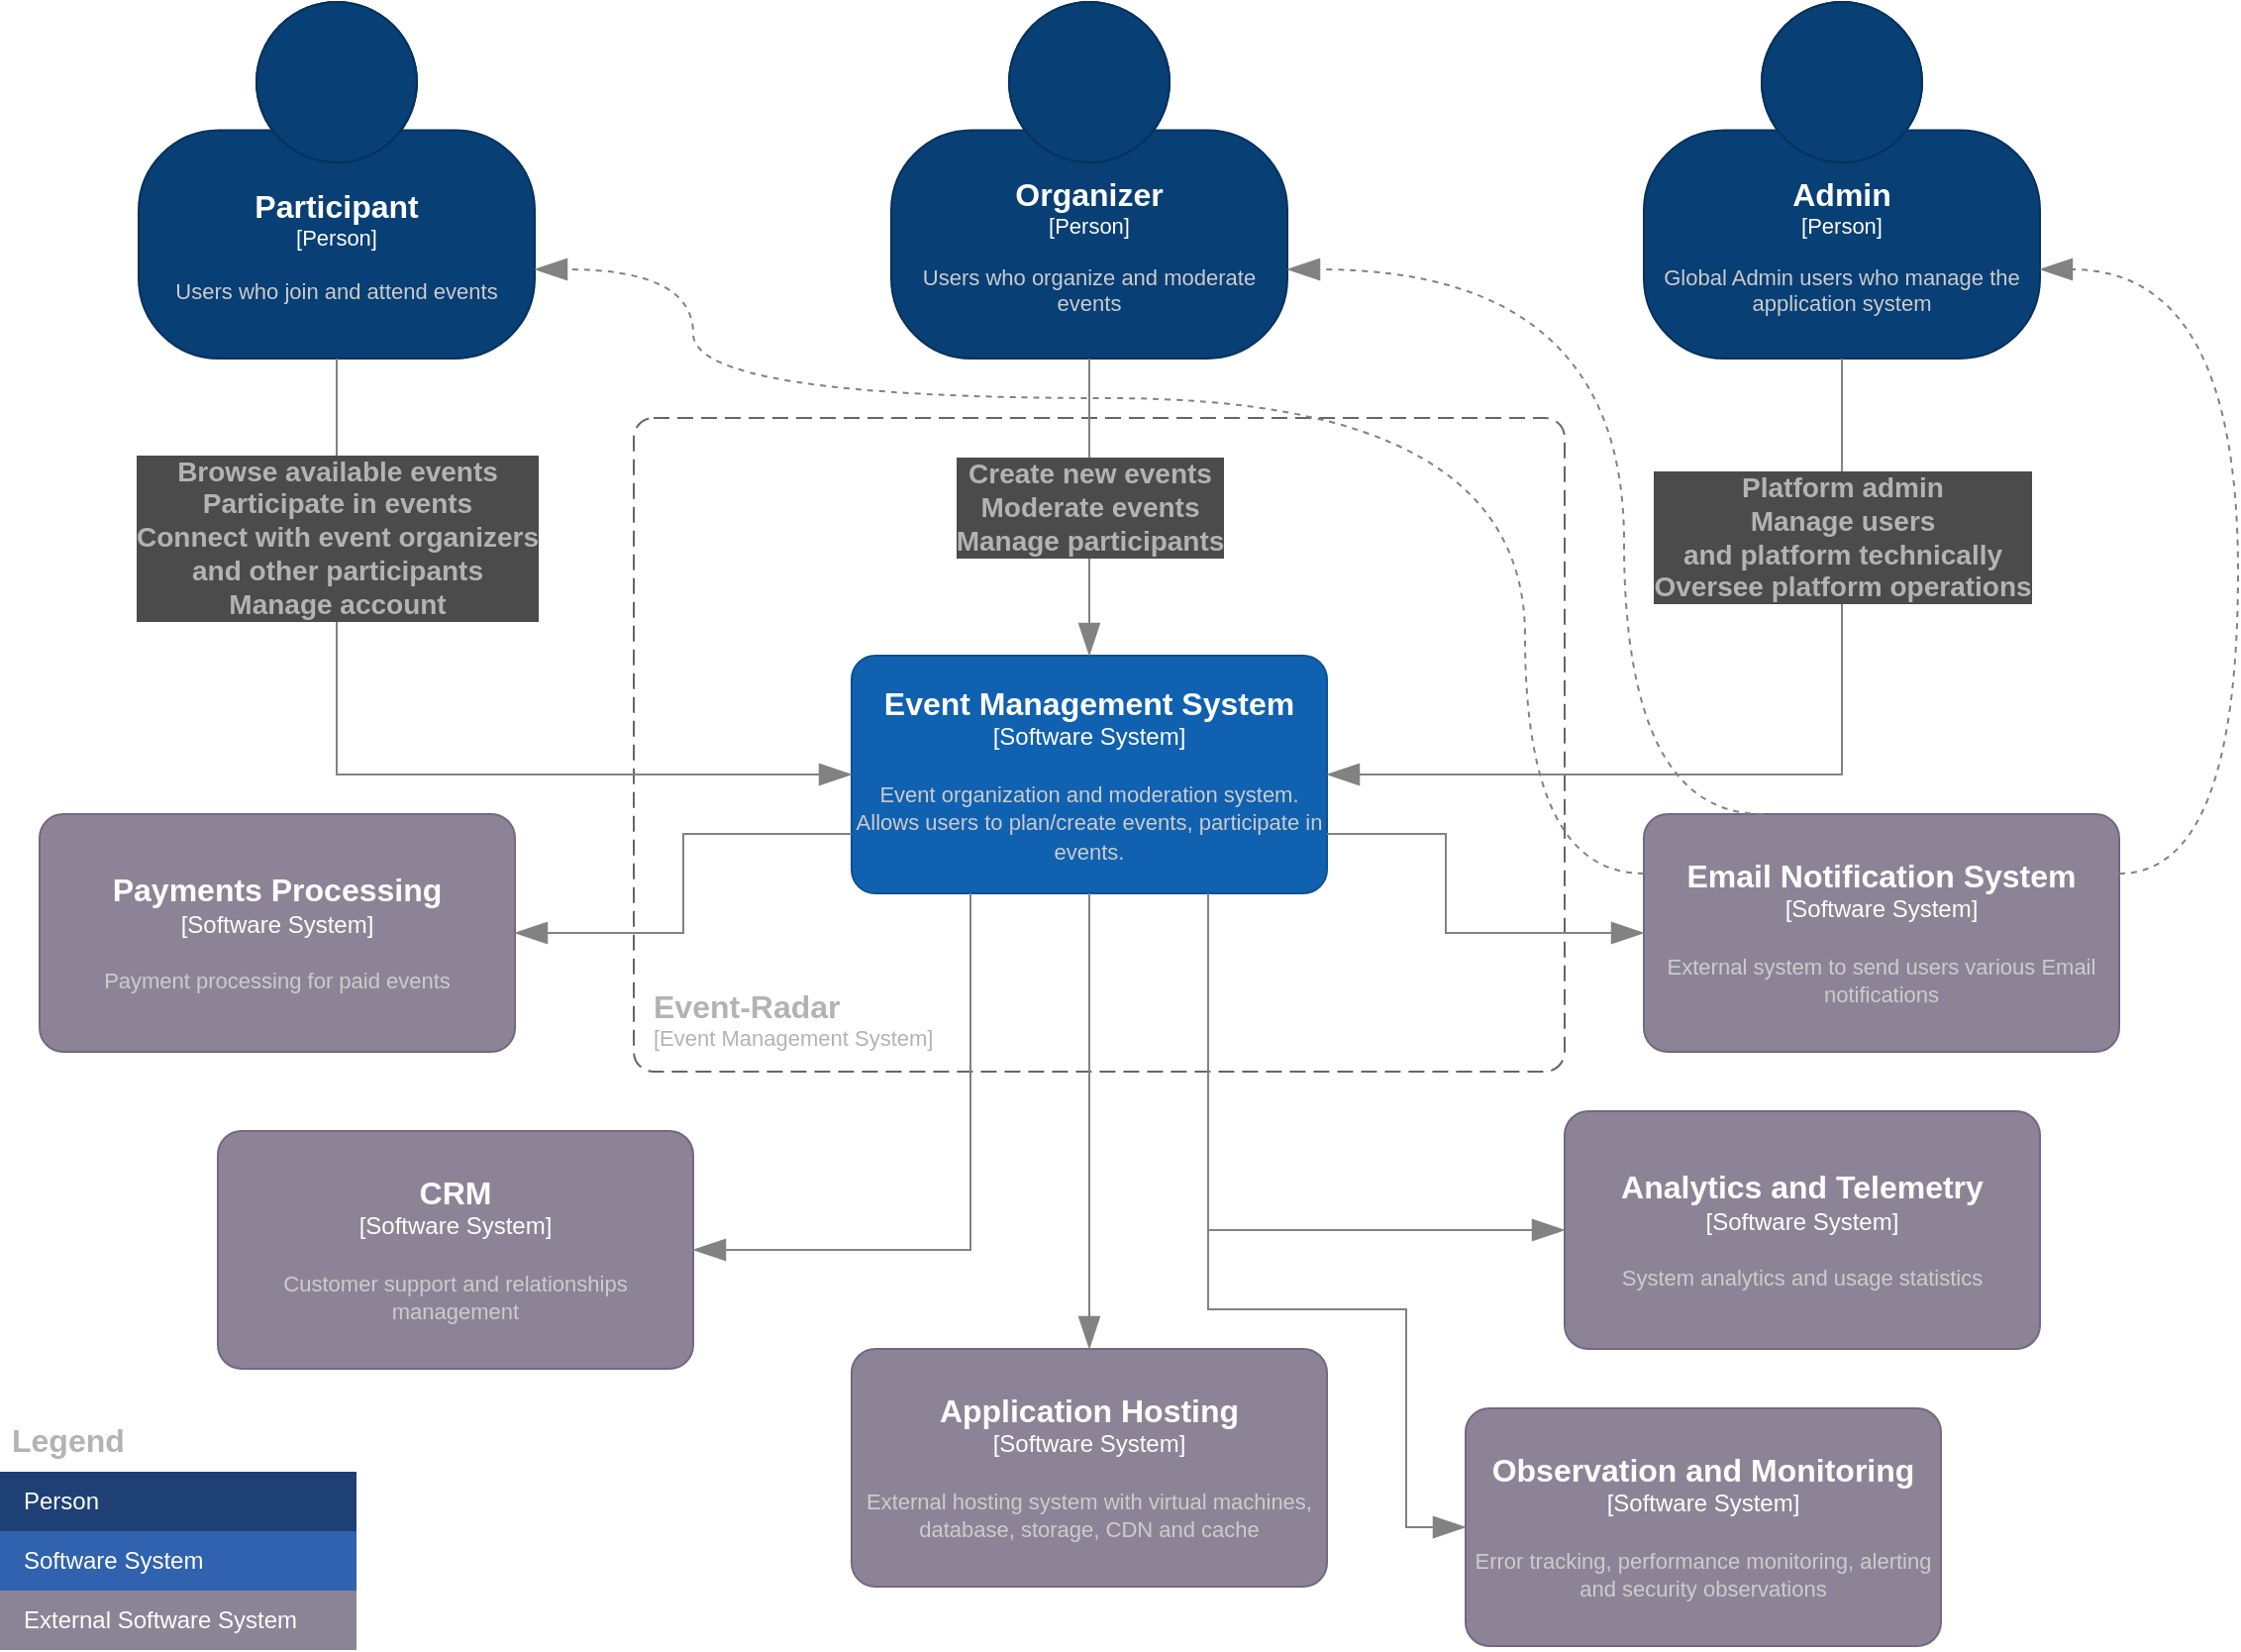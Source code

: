 <mxfile version="24.7.8" pages="2">
  <diagram name="C4 Context Diagram" id="5f0bae14-7c28-e335-631c-24af17079c00">
    <mxGraphModel dx="2074" dy="2093" grid="1" gridSize="10" guides="1" tooltips="1" connect="1" arrows="1" fold="1" page="1" pageScale="1" pageWidth="1100" pageHeight="850" background="none" math="0" shadow="0">
      <root>
        <mxCell id="0" />
        <mxCell id="1" parent="0" />
        <object placeholders="1" c4Name="Participant" c4Type="Person" c4Description="Users who join and attend events" label="&lt;font style=&quot;font-size: 16px&quot;&gt;&lt;b&gt;%c4Name%&lt;/b&gt;&lt;/font&gt;&lt;div&gt;[%c4Type%]&lt;/div&gt;&lt;br&gt;&lt;div&gt;&lt;font style=&quot;font-size: 11px&quot;&gt;&lt;font color=&quot;#cccccc&quot;&gt;%c4Description%&lt;/font&gt;&lt;/div&gt;" id="B53LtUf40ao4d0h4O1k4-2">
          <mxCell style="html=1;fontSize=11;dashed=0;whiteSpace=wrap;fillColor=#083F75;strokeColor=#06315C;fontColor=#ffffff;shape=mxgraph.c4.person2;align=center;metaEdit=1;points=[[0.5,0,0],[1,0.5,0],[1,0.75,0],[0.75,1,0],[0.5,1,0],[0.25,1,0],[0,0.75,0],[0,0.5,0]];resizable=0;" parent="1" vertex="1">
            <mxGeometry x="80" y="-840" width="200" height="180" as="geometry" />
          </mxCell>
        </object>
        <object placeholders="1" c4Name="Organizer" c4Type="Person" c4Description="Users who organize and moderate events" label="&lt;font style=&quot;font-size: 16px&quot;&gt;&lt;b&gt;%c4Name%&lt;/b&gt;&lt;/font&gt;&lt;div&gt;[%c4Type%]&lt;/div&gt;&lt;br&gt;&lt;div&gt;&lt;font style=&quot;font-size: 11px&quot;&gt;&lt;font color=&quot;#cccccc&quot;&gt;%c4Description%&lt;/font&gt;&lt;/div&gt;" id="B53LtUf40ao4d0h4O1k4-4">
          <mxCell style="html=1;fontSize=11;dashed=0;whiteSpace=wrap;fillColor=#083F75;strokeColor=#06315C;fontColor=#ffffff;shape=mxgraph.c4.person2;align=center;metaEdit=1;points=[[0.5,0,0],[1,0.5,0],[1,0.75,0],[0.75,1,0],[0.5,1,0],[0.25,1,0],[0,0.75,0],[0,0.5,0]];resizable=0;" parent="1" vertex="1">
            <mxGeometry x="460" y="-840" width="200" height="180" as="geometry" />
          </mxCell>
        </object>
        <object placeholders="1" c4Name="Admin" c4Type="Person" c4Description="Global Admin users who manage the application system" label="&lt;font style=&quot;font-size: 16px&quot;&gt;&lt;b&gt;%c4Name%&lt;/b&gt;&lt;/font&gt;&lt;div&gt;[%c4Type%]&lt;/div&gt;&lt;br&gt;&lt;div&gt;&lt;font style=&quot;font-size: 11px&quot;&gt;&lt;font color=&quot;#cccccc&quot;&gt;%c4Description%&lt;/font&gt;&lt;/div&gt;" id="B53LtUf40ao4d0h4O1k4-5">
          <mxCell style="html=1;fontSize=11;dashed=0;whiteSpace=wrap;fillColor=#083F75;strokeColor=#06315C;fontColor=#ffffff;shape=mxgraph.c4.person2;align=center;metaEdit=1;points=[[0.5,0,0],[1,0.5,0],[1,0.75,0],[0.75,1,0],[0.5,1,0],[0.25,1,0],[0,0.75,0],[0,0.5,0]];resizable=0;" parent="1" vertex="1">
            <mxGeometry x="840" y="-840" width="200" height="180" as="geometry" />
          </mxCell>
        </object>
        <object placeholders="1" c4Name="CRM" c4Type="Software System" c4Description="Customer support and relationships management" label="&lt;font style=&quot;font-size: 16px&quot;&gt;&lt;b&gt;%c4Name%&lt;/b&gt;&lt;/font&gt;&lt;div&gt;[%c4Type%]&lt;/div&gt;&lt;br&gt;&lt;div&gt;&lt;font style=&quot;font-size: 11px&quot;&gt;&lt;font color=&quot;#cccccc&quot;&gt;%c4Description%&lt;/font&gt;&lt;/div&gt;" id="mhJqhkf5YfQtmDOVnv-n-1">
          <mxCell style="rounded=1;whiteSpace=wrap;html=1;labelBackgroundColor=none;fillColor=#8C8496;fontColor=#ffffff;align=center;arcSize=10;strokeColor=#736782;metaEdit=1;resizable=0;points=[[0.25,0,0],[0.5,0,0],[0.75,0,0],[1,0.25,0],[1,0.5,0],[1,0.75,0],[0.75,1,0],[0.5,1,0],[0.25,1,0],[0,0.75,0],[0,0.5,0],[0,0.25,0]];" parent="1" vertex="1">
            <mxGeometry x="120" y="-270" width="240" height="120" as="geometry" />
          </mxCell>
        </object>
        <object placeholders="1" c4Name="Analytics and Telemetry" c4Type="Software System" c4Description="System analytics and usage statistics" label="&lt;font style=&quot;font-size: 16px&quot;&gt;&lt;b&gt;%c4Name%&lt;/b&gt;&lt;/font&gt;&lt;div&gt;[%c4Type%]&lt;/div&gt;&lt;br&gt;&lt;div&gt;&lt;font style=&quot;font-size: 11px&quot;&gt;&lt;font color=&quot;#cccccc&quot;&gt;%c4Description%&lt;/font&gt;&lt;/div&gt;" id="mhJqhkf5YfQtmDOVnv-n-3">
          <mxCell style="rounded=1;whiteSpace=wrap;html=1;labelBackgroundColor=none;fillColor=#8C8496;fontColor=#ffffff;align=center;arcSize=10;strokeColor=#736782;metaEdit=1;resizable=0;points=[[0.25,0,0],[0.5,0,0],[0.75,0,0],[1,0.25,0],[1,0.5,0],[1,0.75,0],[0.75,1,0],[0.5,1,0],[0.25,1,0],[0,0.75,0],[0,0.5,0],[0,0.25,0]];" parent="1" vertex="1">
            <mxGeometry x="800" y="-280" width="240" height="120" as="geometry" />
          </mxCell>
        </object>
        <object placeholders="1" c4Name="Observation and Monitoring" c4Type="Software System" c4Description="Error tracking, performance monitoring, alerting and security observations" label="&lt;font style=&quot;font-size: 16px&quot;&gt;&lt;b&gt;%c4Name%&lt;/b&gt;&lt;/font&gt;&lt;div&gt;[%c4Type%]&lt;/div&gt;&lt;br&gt;&lt;div&gt;&lt;font style=&quot;font-size: 11px&quot;&gt;&lt;font color=&quot;#cccccc&quot;&gt;%c4Description%&lt;/font&gt;&lt;/div&gt;" id="mhJqhkf5YfQtmDOVnv-n-5">
          <mxCell style="rounded=1;whiteSpace=wrap;html=1;labelBackgroundColor=none;fillColor=#8C8496;fontColor=#ffffff;align=center;arcSize=10;strokeColor=#736782;metaEdit=1;resizable=0;points=[[0.25,0,0],[0.5,0,0],[0.75,0,0],[1,0.25,0],[1,0.5,0],[1,0.75,0],[0.75,1,0],[0.5,1,0],[0.25,1,0],[0,0.75,0],[0,0.5,0],[0,0.25,0]];" parent="1" vertex="1">
            <mxGeometry x="750" y="-130" width="240" height="120" as="geometry" />
          </mxCell>
        </object>
        <object placeholders="1" c4Name="Event Management System" c4Type="Software System" c4Description="Event organization and moderation system. Allows users to plan/create events, participate in events." label="&lt;font style=&quot;font-size: 16px&quot;&gt;&lt;b&gt;%c4Name%&lt;/b&gt;&lt;/font&gt;&lt;div&gt;[%c4Type%]&lt;/div&gt;&lt;br&gt;&lt;div&gt;&lt;font style=&quot;font-size: 11px&quot;&gt;&lt;font color=&quot;#cccccc&quot;&gt;%c4Description%&lt;/font&gt;&lt;/div&gt;" id="B53LtUf40ao4d0h4O1k4-6">
          <mxCell style="rounded=1;whiteSpace=wrap;html=1;labelBackgroundColor=none;fillColor=#1061B0;fontColor=#ffffff;align=center;arcSize=10;strokeColor=#0D5091;metaEdit=1;resizable=0;points=[[0.25,0,0],[0.5,0,0],[0.75,0,0],[1,0.25,0],[1,0.5,0],[1,0.75,0],[0.75,1,0],[0.5,1,0],[0.25,1,0],[0,0.75,0],[0,0.5,0],[0,0.25,0]];" parent="1" vertex="1">
            <mxGeometry x="440" y="-510" width="240" height="120" as="geometry" />
          </mxCell>
        </object>
        <object placeholders="1" c4Name="Payments Processing" c4Type="Software System" c4Description="Payment processing for paid events" label="&lt;font style=&quot;font-size: 16px&quot;&gt;&lt;b&gt;%c4Name%&lt;/b&gt;&lt;/font&gt;&lt;div&gt;[%c4Type%]&lt;/div&gt;&lt;br&gt;&lt;div&gt;&lt;font style=&quot;font-size: 11px&quot;&gt;&lt;font color=&quot;#cccccc&quot;&gt;%c4Description%&lt;/font&gt;&lt;/div&gt;" id="B53LtUf40ao4d0h4O1k4-21">
          <mxCell style="rounded=1;whiteSpace=wrap;html=1;labelBackgroundColor=none;fillColor=#8C8496;fontColor=#ffffff;align=center;arcSize=10;strokeColor=#736782;metaEdit=1;resizable=0;points=[[0.25,0,0],[0.5,0,0],[0.75,0,0],[1,0.25,0],[1,0.5,0],[1,0.75,0],[0.75,1,0],[0.5,1,0],[0.25,1,0],[0,0.75,0],[0,0.5,0],[0,0.25,0]];" parent="1" vertex="1">
            <mxGeometry x="30" y="-430" width="240" height="120" as="geometry" />
          </mxCell>
        </object>
        <object placeholders="1" c4Name="Email Notification System" c4Type="Software System" c4Description="External system to send users various Email notifications" label="&lt;font style=&quot;font-size: 16px&quot;&gt;&lt;b&gt;%c4Name%&lt;/b&gt;&lt;/font&gt;&lt;div&gt;[%c4Type%]&lt;/div&gt;&lt;br&gt;&lt;div&gt;&lt;font style=&quot;font-size: 11px&quot;&gt;&lt;font color=&quot;#cccccc&quot;&gt;%c4Description%&lt;/font&gt;&lt;/div&gt;" id="B53LtUf40ao4d0h4O1k4-12">
          <mxCell style="rounded=1;whiteSpace=wrap;html=1;labelBackgroundColor=none;fillColor=#8C8496;fontColor=#ffffff;align=center;arcSize=10;strokeColor=#736782;metaEdit=1;resizable=0;points=[[0.25,0,0],[0.5,0,0],[0.75,0,0],[1,0.25,0],[1,0.5,0],[1,0.75,0],[0.75,1,0],[0.5,1,0],[0.25,1,0],[0,0.75,0],[0,0.5,0],[0,0.25,0]];" parent="1" vertex="1">
            <mxGeometry x="840" y="-430" width="240" height="120" as="geometry" />
          </mxCell>
        </object>
        <object placeholders="1" c4Name="Application Hosting" c4Type="Software System" c4Description="External hosting system with virtual machines, database, storage, CDN and cache" label="&lt;font style=&quot;font-size: 16px&quot;&gt;&lt;b&gt;%c4Name%&lt;/b&gt;&lt;/font&gt;&lt;div&gt;[%c4Type%]&lt;/div&gt;&lt;br&gt;&lt;div&gt;&lt;font style=&quot;font-size: 11px&quot;&gt;&lt;font color=&quot;#cccccc&quot;&gt;%c4Description%&lt;/font&gt;&lt;/div&gt;" id="RMs_hq2VfAyz51-7EzTC-1">
          <mxCell style="rounded=1;whiteSpace=wrap;html=1;labelBackgroundColor=none;fillColor=#8C8496;fontColor=#ffffff;align=center;arcSize=10;strokeColor=#736782;metaEdit=1;resizable=0;points=[[0.25,0,0],[0.5,0,0],[0.75,0,0],[1,0.25,0],[1,0.5,0],[1,0.75,0],[0.75,1,0],[0.5,1,0],[0.25,1,0],[0,0.75,0],[0,0.5,0],[0,0.25,0]];" parent="1" vertex="1">
            <mxGeometry x="440" y="-160" width="240" height="120" as="geometry" />
          </mxCell>
        </object>
        <object placeholders="1" c4Name="Event-Radar" c4Type="SystemScopeBoundary" c4Application="Event Management System" label="&lt;font style=&quot;font-size: 16px&quot;&gt;&lt;b&gt;&lt;div style=&quot;text-align: left&quot;&gt;%c4Name%&lt;/div&gt;&lt;/b&gt;&lt;/font&gt;&lt;div style=&quot;text-align: left&quot;&gt;[%c4Application%]&lt;/div&gt;" id="RMs_hq2VfAyz51-7EzTC-3">
          <mxCell style="rounded=1;fontSize=11;whiteSpace=wrap;html=1;dashed=1;arcSize=20;fillColor=none;strokeColor=#666666;fontColor=#B3B3B3;labelBackgroundColor=none;align=left;verticalAlign=bottom;labelBorderColor=none;spacingTop=0;spacing=10;dashPattern=8 4;metaEdit=1;rotatable=0;perimeter=rectanglePerimeter;labelPadding=0;allowArrows=0;connectable=0;expand=0;recursiveResize=0;editable=1;pointerEvents=0;absoluteArcSize=1;points=[[0.25,0,0],[0.5,0,0],[0.75,0,0],[1,0.25,0],[1,0.5,0],[1,0.75,0],[0.75,1,0],[0.5,1,0],[0.25,1,0],[0,0.75,0],[0,0.5,0],[0,0.25,0]];" parent="1" vertex="1">
            <mxGeometry x="330" y="-630" width="470" height="330" as="geometry" />
          </mxCell>
        </object>
        <object placeholders="1" c4Type="Relationship" id="XF-rcnFGxhcljD6c-XVE-1">
          <mxCell style="endArrow=blockThin;html=1;fontSize=10;fontColor=#404040;strokeWidth=1;endFill=1;strokeColor=#828282;elbow=vertical;metaEdit=1;endSize=14;startSize=14;jumpStyle=arc;jumpSize=16;rounded=0;edgeStyle=orthogonalEdgeStyle;entryX=1;entryY=0.5;entryDx=0;entryDy=0;entryPerimeter=0;exitX=0;exitY=0.75;exitDx=0;exitDy=0;exitPerimeter=0;" parent="1" source="B53LtUf40ao4d0h4O1k4-6" target="B53LtUf40ao4d0h4O1k4-21" edge="1">
            <mxGeometry width="240" relative="1" as="geometry">
              <mxPoint x="280" y="-440" as="sourcePoint" />
              <mxPoint x="520" y="-440" as="targetPoint" />
            </mxGeometry>
          </mxCell>
        </object>
        <object placeholders="1" c4Type="Relationship" id="XF-rcnFGxhcljD6c-XVE-2">
          <mxCell style="endArrow=blockThin;html=1;fontSize=10;fontColor=#404040;strokeWidth=1;endFill=1;strokeColor=#828282;elbow=vertical;metaEdit=1;endSize=14;startSize=14;jumpStyle=arc;jumpSize=16;rounded=0;edgeStyle=orthogonalEdgeStyle;entryX=1;entryY=0.5;entryDx=0;entryDy=0;entryPerimeter=0;exitX=0.25;exitY=1;exitDx=0;exitDy=0;exitPerimeter=0;" parent="1" source="B53LtUf40ao4d0h4O1k4-6" target="mhJqhkf5YfQtmDOVnv-n-1" edge="1">
            <mxGeometry width="240" relative="1" as="geometry">
              <mxPoint x="280" y="-440" as="sourcePoint" />
              <mxPoint x="520" y="-440" as="targetPoint" />
            </mxGeometry>
          </mxCell>
        </object>
        <object placeholders="1" c4Type="Relationship" id="XF-rcnFGxhcljD6c-XVE-3">
          <mxCell style="endArrow=blockThin;html=1;fontSize=10;fontColor=#404040;strokeWidth=1;endFill=1;strokeColor=#828282;elbow=vertical;metaEdit=1;endSize=14;startSize=14;jumpStyle=arc;jumpSize=16;rounded=0;edgeStyle=orthogonalEdgeStyle;entryX=0.5;entryY=0;entryDx=0;entryDy=0;entryPerimeter=0;exitX=0.5;exitY=1;exitDx=0;exitDy=0;exitPerimeter=0;" parent="1" source="B53LtUf40ao4d0h4O1k4-6" target="RMs_hq2VfAyz51-7EzTC-1" edge="1">
            <mxGeometry width="240" relative="1" as="geometry">
              <mxPoint x="570" y="-280" as="sourcePoint" />
              <mxPoint x="520" y="-440" as="targetPoint" />
            </mxGeometry>
          </mxCell>
        </object>
        <object placeholders="1" c4Type="Relationship" c4Description="Browse available events&#xa;Participate in events&#xa;Connect with event organizers&#xa;and other participants&#xa;Manage account" label="&lt;div style=&quot;text-align: left; font-size: 14px;&quot;&gt;&lt;div style=&quot;text-align: center; font-size: 14px;&quot;&gt;&lt;b style=&quot;font-size: 14px;&quot;&gt;%c4Description%&lt;/b&gt;&lt;/div&gt;&lt;/div&gt;" id="XF-rcnFGxhcljD6c-XVE-4">
          <mxCell style="endArrow=blockThin;html=1;fontSize=14;fontColor=#B3B3B3;strokeWidth=1;endFill=1;strokeColor=#828282;elbow=vertical;metaEdit=1;endSize=14;startSize=14;jumpStyle=arc;jumpSize=16;rounded=0;edgeStyle=orthogonalEdgeStyle;exitX=0.5;exitY=1;exitDx=0;exitDy=0;exitPerimeter=0;entryX=0;entryY=0.5;entryDx=0;entryDy=0;entryPerimeter=0;labelBackgroundColor=#4B4B4B;" parent="1" source="B53LtUf40ao4d0h4O1k4-2" target="B53LtUf40ao4d0h4O1k4-6" edge="1">
            <mxGeometry x="-0.617" width="240" relative="1" as="geometry">
              <mxPoint x="280" y="-440" as="sourcePoint" />
              <mxPoint x="520" y="-440" as="targetPoint" />
              <mxPoint as="offset" />
            </mxGeometry>
          </mxCell>
        </object>
        <object placeholders="1" c4Type="Relationship" c4Description="Create new events&#xa;Moderate events&#xa;Manage participants" label="&lt;div style=&quot;text-align: left; font-size: 14px;&quot;&gt;&lt;div style=&quot;text-align: center; font-size: 14px;&quot;&gt;&lt;b style=&quot;font-size: 14px;&quot;&gt;%c4Description%&lt;/b&gt;&lt;/div&gt;&lt;/div&gt;" id="XF-rcnFGxhcljD6c-XVE-5">
          <mxCell style="endArrow=blockThin;html=1;fontSize=14;fontColor=#B3B3B3;strokeWidth=1;endFill=1;strokeColor=#828282;elbow=vertical;metaEdit=1;endSize=14;startSize=14;jumpStyle=arc;jumpSize=16;rounded=0;edgeStyle=orthogonalEdgeStyle;exitX=0.5;exitY=1;exitDx=0;exitDy=0;exitPerimeter=0;entryX=0.5;entryY=0;entryDx=0;entryDy=0;entryPerimeter=0;labelBackgroundColor=#4B4B4B;" parent="1" source="B53LtUf40ao4d0h4O1k4-4" target="B53LtUf40ao4d0h4O1k4-6" edge="1">
            <mxGeometry width="240" relative="1" as="geometry">
              <mxPoint x="280" y="-440" as="sourcePoint" />
              <mxPoint x="520" y="-440" as="targetPoint" />
            </mxGeometry>
          </mxCell>
        </object>
        <object placeholders="1" c4Type="Relationship" c4Description="Platform admin&#xa;Manage users&#xa;and platform technically&#xa;Oversee platform operations" label="&lt;div style=&quot;text-align: left; font-size: 14px;&quot;&gt;&lt;div style=&quot;text-align: center; font-size: 14px;&quot;&gt;&lt;b style=&quot;font-size: 14px;&quot;&gt;%c4Description%&lt;/b&gt;&lt;/div&gt;&lt;/div&gt;" id="XF-rcnFGxhcljD6c-XVE-6">
          <mxCell style="endArrow=blockThin;html=1;fontSize=14;fontColor=#B3B3B3;strokeWidth=1;endFill=1;strokeColor=#828282;elbow=vertical;metaEdit=1;endSize=14;startSize=14;jumpStyle=arc;jumpSize=16;rounded=0;edgeStyle=orthogonalEdgeStyle;exitX=0.5;exitY=1;exitDx=0;exitDy=0;exitPerimeter=0;entryX=1;entryY=0.5;entryDx=0;entryDy=0;entryPerimeter=0;labelBackgroundColor=#4B4B4B;" parent="1" source="B53LtUf40ao4d0h4O1k4-5" target="B53LtUf40ao4d0h4O1k4-6" edge="1">
            <mxGeometry x="-0.617" width="240" relative="1" as="geometry">
              <mxPoint x="280" y="-440" as="sourcePoint" />
              <mxPoint x="520" y="-440" as="targetPoint" />
              <mxPoint as="offset" />
            </mxGeometry>
          </mxCell>
        </object>
        <object placeholders="1" c4Type="Relationship" id="XF-rcnFGxhcljD6c-XVE-7">
          <mxCell style="endArrow=blockThin;html=1;fontSize=10;fontColor=#404040;strokeWidth=1;endFill=1;strokeColor=#828282;elbow=vertical;metaEdit=1;endSize=14;startSize=14;jumpStyle=arc;jumpSize=16;rounded=0;edgeStyle=orthogonalEdgeStyle;entryX=0;entryY=0.5;entryDx=0;entryDy=0;entryPerimeter=0;exitX=1;exitY=0.75;exitDx=0;exitDy=0;exitPerimeter=0;" parent="1" source="B53LtUf40ao4d0h4O1k4-6" target="B53LtUf40ao4d0h4O1k4-12" edge="1">
            <mxGeometry width="240" relative="1" as="geometry">
              <mxPoint x="390" y="-420" as="sourcePoint" />
              <mxPoint x="630" y="-420" as="targetPoint" />
              <Array as="points">
                <mxPoint x="740" y="-420" />
                <mxPoint x="740" y="-370" />
              </Array>
            </mxGeometry>
          </mxCell>
        </object>
        <object placeholders="1" c4Type="Relationship" id="XF-rcnFGxhcljD6c-XVE-8">
          <mxCell style="endArrow=blockThin;html=1;fontSize=10;fontColor=#404040;strokeWidth=1;endFill=1;strokeColor=#828282;elbow=vertical;metaEdit=1;endSize=14;startSize=14;jumpStyle=arc;jumpSize=16;rounded=0;edgeStyle=orthogonalEdgeStyle;entryX=0;entryY=0.5;entryDx=0;entryDy=0;entryPerimeter=0;exitX=0.75;exitY=1;exitDx=0;exitDy=0;exitPerimeter=0;" parent="1" source="B53LtUf40ao4d0h4O1k4-6" target="mhJqhkf5YfQtmDOVnv-n-3" edge="1">
            <mxGeometry width="240" relative="1" as="geometry">
              <mxPoint x="390" y="-420" as="sourcePoint" />
              <mxPoint x="630" y="-420" as="targetPoint" />
            </mxGeometry>
          </mxCell>
        </object>
        <object placeholders="1" c4Type="Relationship" id="XF-rcnFGxhcljD6c-XVE-9">
          <mxCell style="endArrow=blockThin;html=1;fontSize=10;fontColor=#404040;strokeWidth=1;endFill=1;strokeColor=#828282;elbow=vertical;metaEdit=1;endSize=14;startSize=14;jumpStyle=arc;jumpSize=16;rounded=0;edgeStyle=orthogonalEdgeStyle;entryX=0;entryY=0.5;entryDx=0;entryDy=0;entryPerimeter=0;exitX=0.75;exitY=1;exitDx=0;exitDy=0;exitPerimeter=0;" parent="1" source="B53LtUf40ao4d0h4O1k4-6" target="mhJqhkf5YfQtmDOVnv-n-5" edge="1">
            <mxGeometry width="240" relative="1" as="geometry">
              <mxPoint x="390" y="-420" as="sourcePoint" />
              <mxPoint x="630" y="-420" as="targetPoint" />
              <Array as="points">
                <mxPoint x="620" y="-180" />
                <mxPoint x="720" y="-180" />
                <mxPoint x="720" y="-70" />
              </Array>
            </mxGeometry>
          </mxCell>
        </object>
        <object placeholders="1" c4Type="Relationship" id="XF-rcnFGxhcljD6c-XVE-12">
          <mxCell style="endArrow=blockThin;html=1;fontSize=10;fontColor=#404040;strokeWidth=1;endFill=1;strokeColor=#828282;elbow=vertical;metaEdit=1;endSize=14;startSize=14;jumpStyle=arc;jumpSize=16;rounded=0;edgeStyle=orthogonalEdgeStyle;entryX=1;entryY=0.75;entryDx=0;entryDy=0;entryPerimeter=0;exitX=0;exitY=0.25;exitDx=0;exitDy=0;exitPerimeter=0;curved=1;dashed=1;" parent="1" source="B53LtUf40ao4d0h4O1k4-12" target="B53LtUf40ao4d0h4O1k4-2" edge="1">
            <mxGeometry width="240" relative="1" as="geometry">
              <mxPoint x="580" y="-510" as="sourcePoint" />
              <mxPoint x="820" y="-510" as="targetPoint" />
              <Array as="points">
                <mxPoint x="780" y="-400" />
                <mxPoint x="780" y="-640" />
                <mxPoint x="360" y="-640" />
                <mxPoint x="360" y="-705" />
              </Array>
            </mxGeometry>
          </mxCell>
        </object>
        <object placeholders="1" c4Type="Relationship" id="XF-rcnFGxhcljD6c-XVE-13">
          <mxCell style="endArrow=blockThin;html=1;fontSize=10;fontColor=#404040;strokeWidth=1;endFill=1;strokeColor=#828282;elbow=vertical;metaEdit=1;endSize=14;startSize=14;jumpStyle=arc;jumpSize=16;rounded=0;edgeStyle=orthogonalEdgeStyle;entryX=1;entryY=0.75;entryDx=0;entryDy=0;entryPerimeter=0;curved=1;dashed=1;exitX=1;exitY=0.25;exitDx=0;exitDy=0;exitPerimeter=0;" parent="1" source="B53LtUf40ao4d0h4O1k4-12" target="B53LtUf40ao4d0h4O1k4-5" edge="1">
            <mxGeometry width="240" relative="1" as="geometry">
              <mxPoint x="1040" y="-460" as="sourcePoint" />
              <mxPoint x="740" y="-500" as="targetPoint" />
              <Array as="points">
                <mxPoint x="1140" y="-400" />
                <mxPoint x="1140" y="-705" />
              </Array>
            </mxGeometry>
          </mxCell>
        </object>
        <object placeholders="1" c4Type="Relationship" id="XF-rcnFGxhcljD6c-XVE-14">
          <mxCell style="endArrow=blockThin;html=1;fontSize=10;fontColor=#404040;strokeWidth=1;endFill=1;strokeColor=#828282;elbow=vertical;metaEdit=1;endSize=14;startSize=14;jumpStyle=arc;jumpSize=16;rounded=0;edgeStyle=orthogonalEdgeStyle;exitX=0.25;exitY=0;exitDx=0;exitDy=0;exitPerimeter=0;entryX=1;entryY=0.75;entryDx=0;entryDy=0;entryPerimeter=0;curved=1;dashed=1;" parent="1" source="B53LtUf40ao4d0h4O1k4-12" target="B53LtUf40ao4d0h4O1k4-4" edge="1">
            <mxGeometry width="240" relative="1" as="geometry">
              <mxPoint x="500" y="-500" as="sourcePoint" />
              <mxPoint x="740" y="-500" as="targetPoint" />
              <Array as="points">
                <mxPoint x="830" y="-430" />
                <mxPoint x="830" y="-705" />
              </Array>
            </mxGeometry>
          </mxCell>
        </object>
        <mxCell id="4YCNKdiDF-BBveMRJ4hv-14" value="Legend" style="shape=table;startSize=30;container=1;collapsible=0;childLayout=tableLayout;fontSize=16;align=left;verticalAlign=top;fillColor=none;strokeColor=none;fontColor=#B3B3B3;fontStyle=1;spacingLeft=6;spacing=0;resizable=0;" parent="1" vertex="1">
          <mxGeometry x="10" y="-128" width="180" height="120" as="geometry" />
        </mxCell>
        <mxCell id="4YCNKdiDF-BBveMRJ4hv-15" value="" style="shape=tableRow;horizontal=0;startSize=0;swimlaneHead=0;swimlaneBody=0;strokeColor=inherit;top=0;left=0;bottom=0;right=0;collapsible=0;dropTarget=0;fillColor=none;points=[[0,0.5],[1,0.5]];portConstraint=eastwest;fontSize=12;" parent="4YCNKdiDF-BBveMRJ4hv-14" vertex="1">
          <mxGeometry y="30" width="180" height="30" as="geometry" />
        </mxCell>
        <mxCell id="4YCNKdiDF-BBveMRJ4hv-16" value="Person" style="shape=partialRectangle;html=1;whiteSpace=wrap;connectable=0;strokeColor=inherit;overflow=hidden;fillColor=#1E4074;top=0;left=0;bottom=0;right=0;pointerEvents=1;fontSize=12;align=left;fontColor=#FFFFFF;gradientColor=none;spacingLeft=10;spacingRight=4;" parent="4YCNKdiDF-BBveMRJ4hv-15" vertex="1">
          <mxGeometry width="180" height="30" as="geometry">
            <mxRectangle width="180" height="30" as="alternateBounds" />
          </mxGeometry>
        </mxCell>
        <mxCell id="4YCNKdiDF-BBveMRJ4hv-17" value="" style="shape=tableRow;horizontal=0;startSize=0;swimlaneHead=0;swimlaneBody=0;strokeColor=inherit;top=0;left=0;bottom=0;right=0;collapsible=0;dropTarget=0;fillColor=none;points=[[0,0.5],[1,0.5]];portConstraint=eastwest;fontSize=12;" parent="4YCNKdiDF-BBveMRJ4hv-14" vertex="1">
          <mxGeometry y="60" width="180" height="30" as="geometry" />
        </mxCell>
        <mxCell id="4YCNKdiDF-BBveMRJ4hv-18" value="Software System" style="shape=partialRectangle;html=1;whiteSpace=wrap;connectable=0;strokeColor=inherit;overflow=hidden;fillColor=#3162AF;top=0;left=0;bottom=0;right=0;pointerEvents=1;fontSize=12;align=left;fontColor=#FFFFFF;gradientColor=none;spacingLeft=10;spacingRight=4;" parent="4YCNKdiDF-BBveMRJ4hv-17" vertex="1">
          <mxGeometry width="180" height="30" as="geometry">
            <mxRectangle width="180" height="30" as="alternateBounds" />
          </mxGeometry>
        </mxCell>
        <mxCell id="4YCNKdiDF-BBveMRJ4hv-25" value="" style="shape=tableRow;horizontal=0;startSize=0;swimlaneHead=0;swimlaneBody=0;strokeColor=inherit;top=0;left=0;bottom=0;right=0;collapsible=0;dropTarget=0;fillColor=none;points=[[0,0.5],[1,0.5]];portConstraint=eastwest;fontSize=12;" parent="4YCNKdiDF-BBveMRJ4hv-14" vertex="1">
          <mxGeometry y="90" width="180" height="30" as="geometry" />
        </mxCell>
        <mxCell id="4YCNKdiDF-BBveMRJ4hv-26" value="External Software System" style="shape=partialRectangle;html=1;whiteSpace=wrap;connectable=0;strokeColor=inherit;overflow=hidden;fillColor=#8b8496;top=0;left=0;bottom=0;right=0;pointerEvents=1;fontSize=12;align=left;fontColor=#FFFFFF;gradientColor=none;spacingLeft=10;spacingRight=4;" parent="4YCNKdiDF-BBveMRJ4hv-25" vertex="1">
          <mxGeometry width="180" height="30" as="geometry">
            <mxRectangle width="180" height="30" as="alternateBounds" />
          </mxGeometry>
        </mxCell>
      </root>
    </mxGraphModel>
  </diagram>
  <diagram id="0ukbZcvOWg4kTiOxY628" name="C4 Container Diagram">
    <mxGraphModel dx="2074" dy="1243" grid="1" gridSize="10" guides="1" tooltips="1" connect="1" arrows="1" fold="1" page="1" pageScale="1" pageWidth="850" pageHeight="1100" math="0" shadow="0">
      <root>
        <mxCell id="0" />
        <mxCell id="1" parent="0" />
        <object placeholders="1" c4Name="Platform User" c4Type="Person" c4Description="Various user persona such as Participant, Organizer, Admin" label="&lt;font style=&quot;font-size: 16px&quot;&gt;&lt;b&gt;%c4Name%&lt;/b&gt;&lt;/font&gt;&lt;div&gt;[%c4Type%]&lt;/div&gt;&lt;br&gt;&lt;div&gt;&lt;font style=&quot;font-size: 11px&quot;&gt;&lt;font color=&quot;#cccccc&quot;&gt;%c4Description%&lt;/font&gt;&lt;/div&gt;" id="4ICd5ruVgT2Lp1NiCp-S-1">
          <mxCell style="html=1;fontSize=11;dashed=0;whiteSpace=wrap;fillColor=#083F75;strokeColor=#06315C;fontColor=#ffffff;shape=mxgraph.c4.person2;align=center;metaEdit=1;points=[[0.5,0,0],[1,0.5,0],[1,0.75,0],[0.75,1,0],[0.5,1,0],[0.25,1,0],[0,0.75,0],[0,0.5,0]];resizable=0;" parent="1" vertex="1">
            <mxGeometry x="750" y="60" width="200" height="180" as="geometry" />
          </mxCell>
        </object>
        <object placeholders="1" c4Name="Event-Radar" c4Type="ContainerScopeBoundary" c4Application="Event Management System" label="&lt;font style=&quot;font-size: 16px&quot;&gt;&lt;b&gt;&lt;div style=&quot;text-align: left&quot;&gt;%c4Name%&lt;/div&gt;&lt;/b&gt;&lt;/font&gt;&lt;div style=&quot;text-align: left&quot;&gt;[%c4Application%]&lt;/div&gt;" id="4ICd5ruVgT2Lp1NiCp-S-2">
          <mxCell style="rounded=1;fontSize=11;whiteSpace=wrap;html=1;dashed=1;arcSize=20;fillColor=none;strokeColor=#666666;fontColor=#B3B3B3;labelBackgroundColor=none;align=left;verticalAlign=bottom;labelBorderColor=none;spacingTop=0;spacing=10;dashPattern=8 4;metaEdit=1;rotatable=0;perimeter=rectanglePerimeter;labelPadding=0;allowArrows=0;connectable=0;expand=0;recursiveResize=0;editable=1;pointerEvents=0;absoluteArcSize=1;points=[[0.25,0,0],[0.5,0,0],[0.75,0,0],[1,0.25,0],[1,0.5,0],[1,0.75,0],[0.75,1,0],[0.5,1,0],[0.25,1,0],[0,0.75,0],[0,0.5,0],[0,0.25,0]];" parent="1" vertex="1">
            <mxGeometry x="230" y="280" width="790" height="710" as="geometry" />
          </mxCell>
        </object>
        <object placeholders="1" c4Name="Web Application" c4Type="Container" c4Technology="ReactJS/TypeScript" c4Description="Single page web frontend application (SPA)" label="&lt;font style=&quot;font-size: 16px&quot;&gt;&lt;b&gt;%c4Name%&lt;/b&gt;&lt;/font&gt;&lt;div&gt;[%c4Type%:&amp;nbsp;%c4Technology%]&lt;/div&gt;&lt;br&gt;&lt;div&gt;&lt;font style=&quot;font-size: 11px&quot;&gt;&lt;font color=&quot;#E6E6E6&quot;&gt;%c4Description%&lt;/font&gt;&lt;/div&gt;" id="4ICd5ruVgT2Lp1NiCp-S-3">
          <mxCell style="shape=mxgraph.c4.webBrowserContainer2;whiteSpace=wrap;html=1;boundedLbl=1;rounded=0;labelBackgroundColor=none;strokeColor=#118ACD;fillColor=#23A2D9;strokeColor=#118ACD;strokeColor2=#0E7DAD;fontSize=12;fontColor=#ffffff;align=center;metaEdit=1;points=[[0.5,0,0],[1,0.25,0],[1,0.5,0],[1,0.75,0],[0.5,1,0],[0,0.75,0],[0,0.5,0],[0,0.25,0]];resizable=0;" parent="1" vertex="1">
            <mxGeometry x="730" y="320" width="240" height="160" as="geometry" />
          </mxCell>
        </object>
        <object placeholders="1" c4Name="Backend API Application" c4Type="Container" c4Technology="Ruby on Rails" c4Description="API only backend application&#xa;REST and GraphQL JSON/HTTPS APIs" label="&lt;font style=&quot;font-size: 16px&quot;&gt;&lt;b&gt;%c4Name%&lt;/b&gt;&lt;/font&gt;&lt;div&gt;[%c4Type%: %c4Technology%]&lt;/div&gt;&lt;br&gt;&lt;div&gt;&lt;font style=&quot;font-size: 11px&quot;&gt;&lt;font color=&quot;#E6E6E6&quot;&gt;%c4Description%&lt;/font&gt;&lt;/div&gt;" id="4ICd5ruVgT2Lp1NiCp-S-4">
          <mxCell style="rounded=1;whiteSpace=wrap;html=1;fontSize=11;labelBackgroundColor=none;fillColor=#23A2D9;fontColor=#ffffff;align=center;arcSize=10;strokeColor=#0E7DAD;metaEdit=1;resizable=0;points=[[0.25,0,0],[0.5,0,0],[0.75,0,0],[1,0.25,0],[1,0.5,0],[1,0.75,0],[0.75,1,0],[0.5,1,0],[0.25,1,0],[0,0.75,0],[0,0.5,0],[0,0.25,0]];" parent="1" vertex="1">
            <mxGeometry x="730" y="600" width="240" height="120" as="geometry" />
          </mxCell>
        </object>
        <object placeholders="1" c4Name="Database" c4Type="Container" c4Technology="PostgreSQL" c4Description="Persistent relational data store" label="&lt;font style=&quot;font-size: 16px&quot;&gt;&lt;b&gt;%c4Name%&lt;/b&gt;&lt;/font&gt;&lt;div&gt;[%c4Type%:&amp;nbsp;%c4Technology%]&lt;/div&gt;&lt;br&gt;&lt;div&gt;&lt;font style=&quot;font-size: 11px&quot;&gt;&lt;font color=&quot;#E6E6E6&quot;&gt;%c4Description%&lt;/font&gt;&lt;/div&gt;" id="4ICd5ruVgT2Lp1NiCp-S-5">
          <mxCell style="shape=cylinder3;size=15;whiteSpace=wrap;html=1;boundedLbl=1;rounded=0;labelBackgroundColor=none;fillColor=#23A2D9;fontSize=12;fontColor=#ffffff;align=center;strokeColor=#0E7DAD;metaEdit=1;points=[[0.5,0,0],[1,0.25,0],[1,0.5,0],[1,0.75,0],[0.5,1,0],[0,0.75,0],[0,0.5,0],[0,0.25,0]];resizable=0;" parent="1" vertex="1">
            <mxGeometry x="250" y="570" width="240" height="120" as="geometry" />
          </mxCell>
        </object>
        <object placeholders="1" c4Name="Async Job Processor" c4Type="Container" c4Technology="Sidekiq" c4Description="Asynchronous background job processing to offload long running tasks and scale" label="&lt;font style=&quot;font-size: 16px&quot;&gt;&lt;b&gt;%c4Name%&lt;/b&gt;&lt;/font&gt;&lt;div&gt;[%c4Type%: %c4Technology%]&lt;/div&gt;&lt;br&gt;&lt;div&gt;&lt;font style=&quot;font-size: 11px&quot;&gt;&lt;font color=&quot;#E6E6E6&quot;&gt;%c4Description%&lt;/font&gt;&lt;/div&gt;" id="4ICd5ruVgT2Lp1NiCp-S-6">
          <mxCell style="rounded=1;whiteSpace=wrap;html=1;fontSize=11;labelBackgroundColor=none;fillColor=#23A2D9;fontColor=#ffffff;align=center;arcSize=10;strokeColor=#0E7DAD;metaEdit=1;resizable=0;points=[[0.25,0,0],[0.5,0,0],[0.75,0,0],[1,0.25,0],[1,0.5,0],[1,0.75,0],[0.75,1,0],[0.5,1,0],[0.25,1,0],[0,0.75,0],[0,0.5,0],[0,0.25,0]];" parent="1" vertex="1">
            <mxGeometry x="730" y="818" width="240" height="120" as="geometry" />
          </mxCell>
        </object>
        <object placeholders="1" c4Type="Relationship" id="4ICd5ruVgT2Lp1NiCp-S-7">
          <mxCell style="endArrow=blockThin;html=1;fontSize=10;fontColor=#404040;strokeWidth=1;endFill=1;strokeColor=#828282;elbow=vertical;metaEdit=1;endSize=14;startSize=14;jumpStyle=arc;jumpSize=16;rounded=0;edgeStyle=orthogonalEdgeStyle;exitX=0.5;exitY=1;exitDx=0;exitDy=0;exitPerimeter=0;entryX=0.5;entryY=0;entryDx=0;entryDy=0;entryPerimeter=0;" parent="1" source="4ICd5ruVgT2Lp1NiCp-S-4" target="4ICd5ruVgT2Lp1NiCp-S-6" edge="1">
            <mxGeometry width="240" relative="1" as="geometry">
              <mxPoint x="730" y="500" as="sourcePoint" />
              <mxPoint x="850" y="790" as="targetPoint" />
            </mxGeometry>
          </mxCell>
        </object>
        <object placeholders="1" c4Name="Queue &amp; Cache" c4Type="Container" c4Technology="Redis &amp; Memcache" c4Description="High performant in-memory datastore and caching for Rails application" label="&lt;font style=&quot;font-size: 16px&quot;&gt;&lt;b&gt;%c4Name%&lt;/b&gt;&lt;/font&gt;&lt;div&gt;[%c4Type%:&amp;nbsp;%c4Technology%]&lt;/div&gt;&lt;br&gt;&lt;div&gt;&lt;font style=&quot;font-size: 11px&quot;&gt;&lt;font color=&quot;#E6E6E6&quot;&gt;%c4Description%&lt;/font&gt;&lt;/div&gt;" id="4ICd5ruVgT2Lp1NiCp-S-10">
          <mxCell style="shape=cylinder3;size=15;whiteSpace=wrap;html=1;boundedLbl=1;rounded=0;labelBackgroundColor=none;fillColor=#23A2D9;fontSize=12;fontColor=#ffffff;align=center;strokeColor=#0E7DAD;metaEdit=1;points=[[0.5,0,0],[1,0.25,0],[1,0.5,0],[1,0.75,0],[0.5,1,0],[0,0.75,0],[0,0.5,0],[0,0.25,0]];resizable=0;" parent="1" vertex="1">
            <mxGeometry x="400" y="710" width="240" height="120" as="geometry" />
          </mxCell>
        </object>
        <object placeholders="1" c4Type="Relationship" c4Technology="HTTPS-REST/GraphQL-JSON" c4Description="Makes Backend API calls" label="&lt;div style=&quot;text-align: left; font-size: 14px;&quot;&gt;&lt;div style=&quot;text-align: center; font-size: 14px;&quot;&gt;&lt;b style=&quot;font-size: 14px;&quot;&gt;%c4Description%&lt;/b&gt;&lt;/div&gt;&lt;div style=&quot;text-align: center; font-size: 14px;&quot;&gt;[%c4Technology%]&lt;/div&gt;&lt;/div&gt;" id="4ICd5ruVgT2Lp1NiCp-S-12">
          <mxCell style="endArrow=blockThin;html=1;fontSize=14;fontColor=#B3B3B3;strokeWidth=1;endFill=1;strokeColor=#828282;elbow=vertical;metaEdit=1;endSize=14;startSize=14;jumpStyle=arc;jumpSize=16;rounded=0;edgeStyle=orthogonalEdgeStyle;entryX=0.5;entryY=0;entryDx=0;entryDy=0;entryPerimeter=0;exitX=0.5;exitY=1;exitDx=0;exitDy=0;exitPerimeter=0;labelBackgroundColor=#4B4B4B;" parent="1" source="4ICd5ruVgT2Lp1NiCp-S-3" target="4ICd5ruVgT2Lp1NiCp-S-4" edge="1">
            <mxGeometry width="240" relative="1" as="geometry">
              <mxPoint x="720" y="500" as="sourcePoint" />
              <mxPoint x="960" y="500" as="targetPoint" />
            </mxGeometry>
          </mxCell>
        </object>
        <mxCell id="4ICd5ruVgT2Lp1NiCp-S-13" value="Legend" style="shape=table;startSize=30;container=1;collapsible=0;childLayout=tableLayout;fontSize=16;align=left;verticalAlign=top;fillColor=none;strokeColor=none;fontColor=#B3B3B3;fontStyle=1;spacingLeft=6;spacing=0;resizable=0;" parent="1" vertex="1">
          <mxGeometry x="1080" y="870" width="180" height="120" as="geometry" />
        </mxCell>
        <mxCell id="4ICd5ruVgT2Lp1NiCp-S-14" value="" style="shape=tableRow;horizontal=0;startSize=0;swimlaneHead=0;swimlaneBody=0;strokeColor=inherit;top=0;left=0;bottom=0;right=0;collapsible=0;dropTarget=0;fillColor=none;points=[[0,0.5],[1,0.5]];portConstraint=eastwest;fontSize=12;" parent="4ICd5ruVgT2Lp1NiCp-S-13" vertex="1">
          <mxGeometry y="30" width="180" height="30" as="geometry" />
        </mxCell>
        <mxCell id="4ICd5ruVgT2Lp1NiCp-S-15" value="Person" style="shape=partialRectangle;html=1;whiteSpace=wrap;connectable=0;strokeColor=inherit;overflow=hidden;fillColor=#1E4074;top=0;left=0;bottom=0;right=0;pointerEvents=1;fontSize=12;align=left;fontColor=#FFFFFF;gradientColor=none;spacingLeft=10;spacingRight=4;" parent="4ICd5ruVgT2Lp1NiCp-S-14" vertex="1">
          <mxGeometry width="180" height="30" as="geometry">
            <mxRectangle width="180" height="30" as="alternateBounds" />
          </mxGeometry>
        </mxCell>
        <mxCell id="4ICd5ruVgT2Lp1NiCp-S-18" value="" style="shape=tableRow;horizontal=0;startSize=0;swimlaneHead=0;swimlaneBody=0;strokeColor=inherit;top=0;left=0;bottom=0;right=0;collapsible=0;dropTarget=0;fillColor=none;points=[[0,0.5],[1,0.5]];portConstraint=eastwest;fontSize=12;" parent="4ICd5ruVgT2Lp1NiCp-S-13" vertex="1">
          <mxGeometry y="60" width="180" height="30" as="geometry" />
        </mxCell>
        <mxCell id="4ICd5ruVgT2Lp1NiCp-S-19" value="Container" style="shape=partialRectangle;html=1;whiteSpace=wrap;connectable=0;strokeColor=inherit;overflow=hidden;fillColor=#52a2d8;top=0;left=0;bottom=0;right=0;pointerEvents=1;fontSize=12;align=left;fontColor=#FFFFFF;gradientColor=none;spacingLeft=10;spacingRight=4;" parent="4ICd5ruVgT2Lp1NiCp-S-18" vertex="1">
          <mxGeometry width="180" height="30" as="geometry">
            <mxRectangle width="180" height="30" as="alternateBounds" />
          </mxGeometry>
        </mxCell>
        <mxCell id="4ICd5ruVgT2Lp1NiCp-S-20" value="" style="shape=tableRow;horizontal=0;startSize=0;swimlaneHead=0;swimlaneBody=0;strokeColor=inherit;top=0;left=0;bottom=0;right=0;collapsible=0;dropTarget=0;fillColor=none;points=[[0,0.5],[1,0.5]];portConstraint=eastwest;fontSize=12;" parent="4ICd5ruVgT2Lp1NiCp-S-13" vertex="1">
          <mxGeometry y="90" width="180" height="30" as="geometry" />
        </mxCell>
        <mxCell id="4ICd5ruVgT2Lp1NiCp-S-21" value="External Software System" style="shape=partialRectangle;html=1;whiteSpace=wrap;connectable=0;strokeColor=inherit;overflow=hidden;fillColor=#8b8496;top=0;left=0;bottom=0;right=0;pointerEvents=1;fontSize=12;align=left;fontColor=#FFFFFF;gradientColor=none;spacingLeft=10;spacingRight=4;" parent="4ICd5ruVgT2Lp1NiCp-S-20" vertex="1">
          <mxGeometry width="180" height="30" as="geometry">
            <mxRectangle width="180" height="30" as="alternateBounds" />
          </mxGeometry>
        </mxCell>
        <object placeholders="1" c4Name="External services" c4Type="Software System" c4Description="External services such as payment processor, email notification, CRM, Analytics and Monitoring, etc." label="&lt;font style=&quot;font-size: 16px&quot;&gt;&lt;b&gt;%c4Name%&lt;/b&gt;&lt;/font&gt;&lt;div&gt;[%c4Type%]&lt;/div&gt;&lt;br&gt;&lt;div&gt;&lt;font style=&quot;font-size: 11px&quot;&gt;&lt;font color=&quot;#cccccc&quot;&gt;%c4Description%&lt;/font&gt;&lt;/div&gt;" id="Av8lLGBk7-BpmacXSgF8-1">
          <mxCell style="rounded=1;whiteSpace=wrap;html=1;labelBackgroundColor=none;fillColor=#8C8496;fontColor=#ffffff;align=center;arcSize=10;strokeColor=#736782;metaEdit=1;resizable=0;points=[[0.25,0,0],[0.5,0,0],[0.75,0,0],[1,0.25,0],[1,0.5,0],[1,0.75,0],[0.75,1,0],[0.5,1,0],[0.25,1,0],[0,0.75,0],[0,0.5,0],[0,0.25,0]];" parent="1" vertex="1">
            <mxGeometry x="1050" y="600" width="240" height="120" as="geometry" />
          </mxCell>
        </object>
        <object placeholders="1" c4Type="Relationship" c4Technology="SQL" c4Description="Read/Write" label="&lt;div style=&quot;text-align: left; font-size: 14px;&quot;&gt;&lt;div style=&quot;text-align: center; font-size: 14px;&quot;&gt;&lt;b style=&quot;font-size: 14px;&quot;&gt;%c4Description%&lt;/b&gt;&lt;/div&gt;&lt;div style=&quot;text-align: center; font-size: 14px;&quot;&gt;[%c4Technology%]&lt;/div&gt;&lt;/div&gt;" id="Av8lLGBk7-BpmacXSgF8-6">
          <mxCell style="endArrow=blockThin;html=1;fontSize=14;fontColor=#B3B3B3;strokeWidth=1;endFill=1;strokeColor=#828282;elbow=vertical;metaEdit=1;endSize=14;startSize=14;jumpStyle=arc;jumpSize=16;rounded=0;edgeStyle=orthogonalEdgeStyle;exitX=1;exitY=0.5;exitDx=0;exitDy=0;exitPerimeter=0;entryX=0;entryY=0.25;entryDx=0;entryDy=0;entryPerimeter=0;startArrow=blockThin;startFill=1;labelBackgroundColor=#4B4B4B;" parent="1" source="4ICd5ruVgT2Lp1NiCp-S-5" target="4ICd5ruVgT2Lp1NiCp-S-4" edge="1">
            <mxGeometry width="240" relative="1" as="geometry">
              <mxPoint x="850" y="590" as="sourcePoint" />
              <mxPoint x="1090" y="590" as="targetPoint" />
            </mxGeometry>
          </mxCell>
        </object>
        <object placeholders="1" c4Type="Relationship" c4Technology="SQL" c4Description="Read/Write" label="&lt;div style=&quot;text-align: left; font-size: 14px;&quot;&gt;&lt;div style=&quot;text-align: center; font-size: 14px;&quot;&gt;&lt;b style=&quot;font-size: 14px;&quot;&gt;%c4Description%&lt;/b&gt;&lt;/div&gt;&lt;div style=&quot;text-align: center; font-size: 14px;&quot;&gt;[%c4Technology%]&lt;/div&gt;&lt;/div&gt;" id="Av8lLGBk7-BpmacXSgF8-7">
          <mxCell style="endArrow=blockThin;html=1;fontSize=14;fontColor=#B3B3B3;strokeWidth=1;endFill=1;strokeColor=#828282;elbow=vertical;metaEdit=1;endSize=14;startSize=14;jumpStyle=arc;jumpSize=16;rounded=0;edgeStyle=orthogonalEdgeStyle;exitX=0.5;exitY=1;exitDx=0;exitDy=0;exitPerimeter=0;entryX=0;entryY=0.75;entryDx=0;entryDy=0;entryPerimeter=0;startArrow=blockThin;startFill=1;labelBackgroundColor=#4B4B4B;" parent="1" source="4ICd5ruVgT2Lp1NiCp-S-5" target="4ICd5ruVgT2Lp1NiCp-S-6" edge="1">
            <mxGeometry width="240" relative="1" as="geometry">
              <mxPoint x="260" y="860" as="sourcePoint" />
              <mxPoint x="600" y="860" as="targetPoint" />
            </mxGeometry>
          </mxCell>
        </object>
        <object placeholders="1" c4Type="Relationship" c4Description="Read/Write" label="&lt;div style=&quot;text-align: left; font-size: 14px;&quot;&gt;&lt;div style=&quot;text-align: center; font-size: 14px;&quot;&gt;&lt;b style=&quot;font-size: 14px;&quot;&gt;%c4Description%&lt;/b&gt;&lt;/div&gt;&lt;/div&gt;" id="Av8lLGBk7-BpmacXSgF8-9">
          <mxCell style="endArrow=blockThin;html=1;fontSize=14;fontColor=#B3B3B3;strokeWidth=1;endFill=1;strokeColor=#828282;elbow=vertical;metaEdit=1;endSize=14;startSize=14;jumpStyle=arc;jumpSize=16;rounded=0;edgeStyle=orthogonalEdgeStyle;entryX=1;entryY=0.25;entryDx=0;entryDy=0;entryPerimeter=0;exitX=0;exitY=0.75;exitDx=0;exitDy=0;exitPerimeter=0;startArrow=blockThin;startFill=1;labelBackgroundColor=#4B4B4B;" parent="1" source="4ICd5ruVgT2Lp1NiCp-S-4" target="4ICd5ruVgT2Lp1NiCp-S-10" edge="1">
            <mxGeometry width="240" relative="1" as="geometry">
              <mxPoint x="660" y="940" as="sourcePoint" />
              <mxPoint x="460" y="1090" as="targetPoint" />
            </mxGeometry>
          </mxCell>
        </object>
        <object placeholders="1" c4Type="Relationship" c4Description="Read/Write" label="&lt;div style=&quot;text-align: left; font-size: 14px;&quot;&gt;&lt;div style=&quot;text-align: center; font-size: 14px;&quot;&gt;&lt;b style=&quot;font-size: 14px;&quot;&gt;%c4Description%&lt;/b&gt;&lt;/div&gt;&lt;/div&gt;" id="Av8lLGBk7-BpmacXSgF8-10">
          <mxCell style="endArrow=blockThin;html=1;fontSize=14;fontColor=#B3B3B3;strokeWidth=1;endFill=1;strokeColor=#828282;elbow=vertical;metaEdit=1;endSize=14;startSize=14;jumpStyle=arc;jumpSize=16;rounded=0;edgeStyle=orthogonalEdgeStyle;entryX=1;entryY=0.75;entryDx=0;entryDy=0;entryPerimeter=0;exitX=0;exitY=0.25;exitDx=0;exitDy=0;exitPerimeter=0;startArrow=blockThin;startFill=1;labelBackgroundColor=#4B4B4B;" parent="1" source="4ICd5ruVgT2Lp1NiCp-S-6" target="4ICd5ruVgT2Lp1NiCp-S-10" edge="1">
            <mxGeometry width="240" relative="1" as="geometry">
              <mxPoint x="680" y="890" as="sourcePoint" />
              <mxPoint x="600" y="940" as="targetPoint" />
            </mxGeometry>
          </mxCell>
        </object>
        <object placeholders="1" c4Type="Relationship" id="28PM4VQjsgv0JUT_oGXB-1">
          <mxCell style="endArrow=blockThin;html=1;fontSize=10;fontColor=#404040;strokeWidth=1;endFill=1;strokeColor=#828282;elbow=vertical;metaEdit=1;endSize=14;startSize=14;jumpStyle=arc;jumpSize=16;rounded=0;edgeStyle=orthogonalEdgeStyle;entryX=0;entryY=0.5;entryDx=0;entryDy=0;entryPerimeter=0;exitX=1;exitY=0.5;exitDx=0;exitDy=0;exitPerimeter=0;" parent="1" source="4ICd5ruVgT2Lp1NiCp-S-4" target="Av8lLGBk7-BpmacXSgF8-1" edge="1">
            <mxGeometry width="240" relative="1" as="geometry">
              <mxPoint x="1000" y="560" as="sourcePoint" />
              <mxPoint x="1090" y="530" as="targetPoint" />
            </mxGeometry>
          </mxCell>
        </object>
        <object placeholders="1" c4Type="Relationship" id="28PM4VQjsgv0JUT_oGXB-2">
          <mxCell style="endArrow=blockThin;html=1;fontSize=10;fontColor=#404040;strokeWidth=1;endFill=1;strokeColor=#828282;elbow=vertical;metaEdit=1;endSize=14;startSize=14;jumpStyle=arc;jumpSize=16;rounded=0;edgeStyle=orthogonalEdgeStyle;entryX=0.25;entryY=1;entryDx=0;entryDy=0;entryPerimeter=0;exitX=0.75;exitY=0;exitDx=0;exitDy=0;exitPerimeter=0;" parent="1" source="4ICd5ruVgT2Lp1NiCp-S-6" target="Av8lLGBk7-BpmacXSgF8-1" edge="1">
            <mxGeometry width="240" relative="1" as="geometry">
              <mxPoint x="850" y="530" as="sourcePoint" />
              <mxPoint x="1090" y="530" as="targetPoint" />
              <Array as="points">
                <mxPoint x="910" y="780" />
                <mxPoint x="1110" y="780" />
              </Array>
            </mxGeometry>
          </mxCell>
        </object>
        <object placeholders="1" c4Type="Relationship" id="28PM4VQjsgv0JUT_oGXB-3">
          <mxCell style="endArrow=blockThin;html=1;fontSize=10;fontColor=#404040;strokeWidth=1;endFill=1;strokeColor=#828282;elbow=vertical;metaEdit=1;endSize=14;startSize=14;jumpStyle=arc;jumpSize=16;rounded=0;edgeStyle=orthogonalEdgeStyle;exitX=1;exitY=0.5;exitDx=0;exitDy=0;exitPerimeter=0;entryX=0.25;entryY=0;entryDx=0;entryDy=0;entryPerimeter=0;" parent="1" source="4ICd5ruVgT2Lp1NiCp-S-3" target="Av8lLGBk7-BpmacXSgF8-1" edge="1">
            <mxGeometry width="240" relative="1" as="geometry">
              <mxPoint x="850" y="530" as="sourcePoint" />
              <mxPoint x="1090" y="530" as="targetPoint" />
            </mxGeometry>
          </mxCell>
        </object>
        <object placeholders="1" c4Type="Relationship" id="28PM4VQjsgv0JUT_oGXB-4">
          <mxCell style="endArrow=blockThin;html=1;fontSize=10;fontColor=#404040;strokeWidth=1;endFill=1;strokeColor=#828282;elbow=vertical;metaEdit=1;endSize=14;startSize=14;jumpStyle=arc;jumpSize=16;rounded=0;edgeStyle=orthogonalEdgeStyle;exitX=0.5;exitY=1;exitDx=0;exitDy=0;exitPerimeter=0;entryX=0.5;entryY=0;entryDx=0;entryDy=0;entryPerimeter=0;" parent="1" source="4ICd5ruVgT2Lp1NiCp-S-1" target="4ICd5ruVgT2Lp1NiCp-S-3" edge="1">
            <mxGeometry width="240" relative="1" as="geometry">
              <mxPoint x="850" y="530" as="sourcePoint" />
              <mxPoint x="1090" y="530" as="targetPoint" />
            </mxGeometry>
          </mxCell>
        </object>
        <object placeholders="1" c4Type="Relationship" id="28PM4VQjsgv0JUT_oGXB-5">
          <mxCell style="endArrow=blockThin;html=1;fontSize=10;fontColor=#404040;strokeWidth=1;endFill=1;strokeColor=#828282;elbow=vertical;metaEdit=1;endSize=14;startSize=14;jumpStyle=arc;jumpSize=16;rounded=0;edgeStyle=orthogonalEdgeStyle;entryX=1;entryY=0.75;entryDx=0;entryDy=0;entryPerimeter=0;exitX=0.75;exitY=0;exitDx=0;exitDy=0;exitPerimeter=0;curved=1;dashed=1;" parent="1" source="Av8lLGBk7-BpmacXSgF8-1" target="4ICd5ruVgT2Lp1NiCp-S-1" edge="1">
            <mxGeometry width="240" relative="1" as="geometry">
              <mxPoint x="850" y="530" as="sourcePoint" />
              <mxPoint x="1090" y="530" as="targetPoint" />
            </mxGeometry>
          </mxCell>
        </object>
      </root>
    </mxGraphModel>
  </diagram>
</mxfile>
